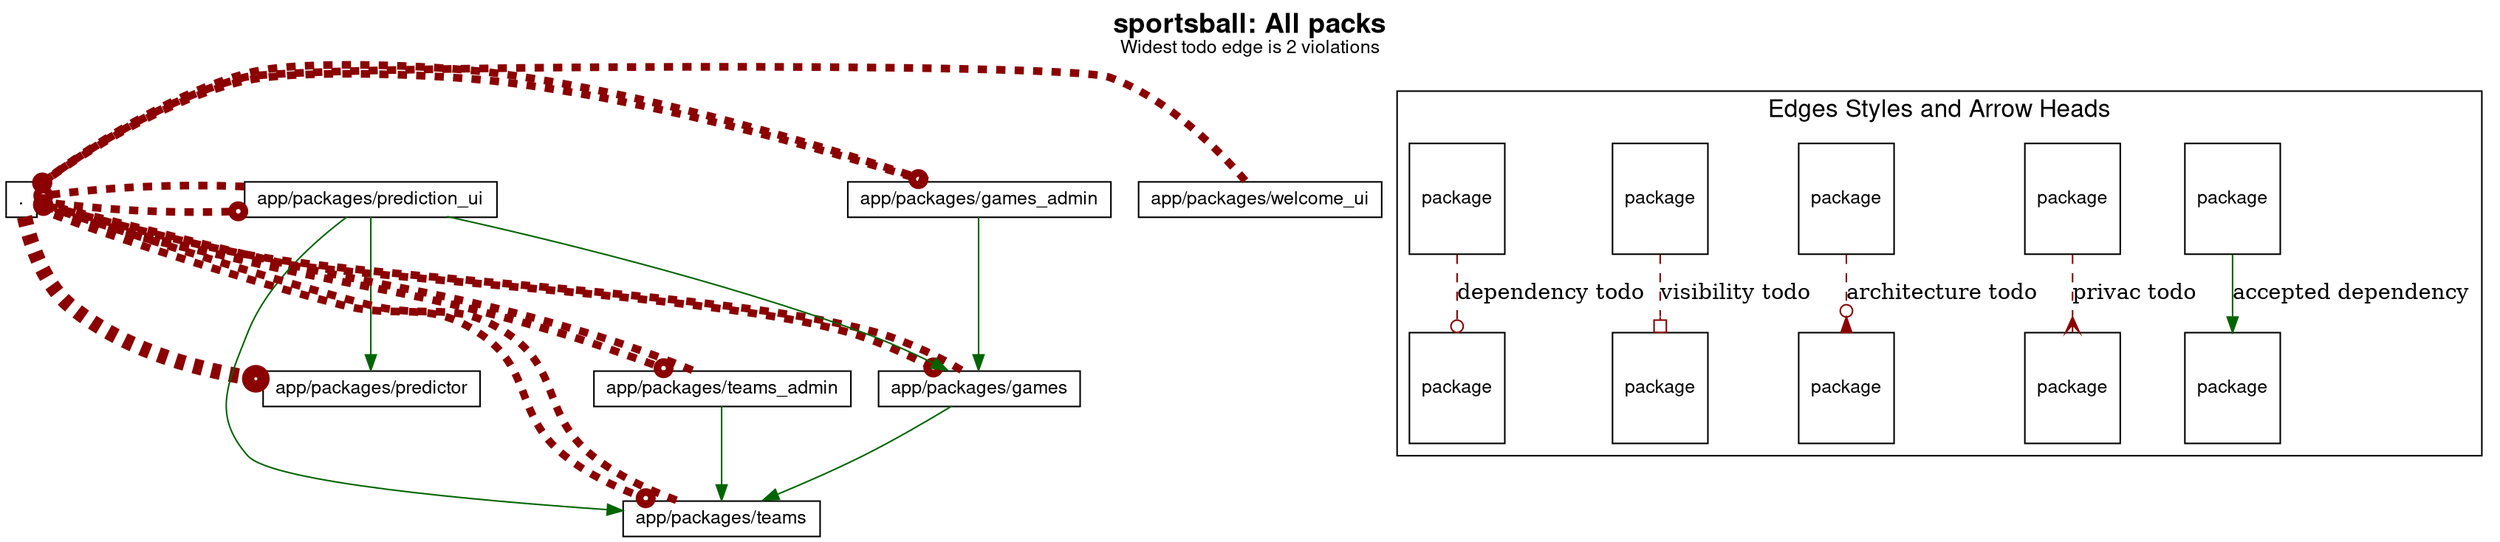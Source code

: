 digraph package_diagram {
  rankdir=TD
  graph [
    labelloc="t"
    fontname="Helvetica,Arial,sans-serif"
    dpi=100
    layout=dot
    label=<<b>sportsball: All packs</b><br/><font point-size='12'>Widest todo edge is 2 violations</font>>
    fontsize=18
  ]
  node [
    fontname="Helvetica,Arial,sans-serif"
    fontsize=26.0
    fontcolor=black
    fillcolor=white
    color=black
    height=1.0
    style=filled
    shape=plain
  ]
    subgraph NotInLayer {
      shape=box
      color=darkgrey
      fillcolor=lightblue
      style=filled
        cluster=false
        "." [
            fontsize=12.0
            label= <
                <table border='0' cellborder='1' cellspacing='0' cellpadding='4'>
                  <tr> <td align='left'> . </td> </tr>
                </table>
              >
          ]
        
        "app/packages/games" [
            fontsize=12.0
            label= <
                <table border='0' cellborder='1' cellspacing='0' cellpadding='4'>
                  <tr> <td align='left'> app/packages/games </td> </tr>
                </table>
              >
          ]
        
        "app/packages/games_admin" [
            fontsize=12.0
            label= <
                <table border='0' cellborder='1' cellspacing='0' cellpadding='4'>
                  <tr> <td align='left'> app/packages/games_admin </td> </tr>
                </table>
              >
          ]
        
        "app/packages/prediction_ui" [
            fontsize=12.0
            label= <
                <table border='0' cellborder='1' cellspacing='0' cellpadding='4'>
                  <tr> <td align='left'> app/packages/prediction_ui </td> </tr>
                </table>
              >
          ]
        
        "app/packages/predictor" [
            fontsize=12.0
            label= <
                <table border='0' cellborder='1' cellspacing='0' cellpadding='4'>
                  <tr> <td align='left'> app/packages/predictor </td> </tr>
                </table>
              >
          ]
        
        "app/packages/teams" [
            fontsize=12.0
            label= <
                <table border='0' cellborder='1' cellspacing='0' cellpadding='4'>
                  <tr> <td align='left'> app/packages/teams </td> </tr>
                </table>
              >
          ]
        
        "app/packages/teams_admin" [
            fontsize=12.0
            label= <
                <table border='0' cellborder='1' cellspacing='0' cellpadding='4'>
                  <tr> <td align='left'> app/packages/teams_admin </td> </tr>
                </table>
              >
          ]
        
        "app/packages/welcome_ui" [
            fontsize=12.0
            label= <
                <table border='0' cellborder='1' cellspacing='0' cellpadding='4'>
                  <tr> <td align='left'> app/packages/welcome_ui </td> </tr>
                </table>
              >
          ]
        
    }
          "app/packages/games" -> "app/packages/teams" [ color=darkgreen ]
          "app/packages/games_admin" -> "app/packages/games" [ color=darkgreen ]
          "app/packages/prediction_ui" -> "app/packages/games" [ color=darkgreen ]
          "app/packages/prediction_ui" -> "app/packages/predictor" [ color=darkgreen ]
          "app/packages/prediction_ui" -> "app/packages/teams" [ color=darkgreen ]
          "app/packages/teams_admin" -> "app/packages/teams" [ color=darkgreen ]
            "." -> "app/packages/games" [ color=darkred style=dashed
              constraint=false
              # headlabel="dependency"
                arrowhead=odot
              penwidth=5            ]
            "." -> "app/packages/games_admin" [ color=darkred style=dashed
              constraint=false
              # headlabel="dependency"
                arrowhead=odot
              penwidth=5            ]
            "." -> "app/packages/prediction_ui" [ color=darkred style=dashed
              constraint=false
              # headlabel="dependency"
                arrowhead=odot
              penwidth=5            ]
            "." -> "app/packages/predictor" [ color=darkred style=dashed
              constraint=false
              # headlabel="dependency"
                arrowhead=odot
              penwidth=10            ]
            "." -> "app/packages/teams" [ color=darkred style=dashed
              constraint=false
              # headlabel="dependency"
                arrowhead=odot
              penwidth=5            ]
            "." -> "app/packages/teams_admin" [ color=darkred style=dashed
              constraint=false
              # headlabel="dependency"
                arrowhead=odot
              penwidth=5            ]
            "app/packages/games" -> "." [ color=darkred style=dashed
              constraint=false
              # headlabel="dependency"
                arrowhead=odot
              penwidth=5            ]
            "app/packages/games_admin" -> "." [ color=darkred style=dashed
              constraint=false
              # headlabel="dependency"
                arrowhead=odot
              penwidth=5            ]
            "app/packages/prediction_ui" -> "." [ color=darkred style=dashed
              constraint=false
              # headlabel="dependency"
                arrowhead=odot
              penwidth=5            ]
            "app/packages/teams" -> "." [ color=darkred style=dashed
              constraint=false
              # headlabel="dependency"
                arrowhead=odot
              penwidth=5            ]
            "app/packages/teams_admin" -> "." [ color=darkred style=dashed
              constraint=false
              # headlabel="dependency"
                arrowhead=odot
              penwidth=5            ]
            "app/packages/welcome_ui" -> "." [ color=darkred style=dashed
              constraint=false
              # headlabel="dependency"
                arrowhead=odot
              penwidth=5            ]
  subgraph cluster_legend {
    fontsize=16
    label="Edges Styles and Arrow Heads"
    A [ fontsize=12 shape=box label="package"]
    B [ fontsize=12 shape=box label="package"]
    C [ fontsize=12 shape=box label="package"]
    D [ fontsize=12 shape=box label="package"]
    E [ fontsize=12 shape=box label="package"]
    F [ fontsize=12 shape=box label="package"]
    G [ fontsize=12 shape=box label="package"]
    H [ fontsize=12 shape=box label="package"]
    I [ fontsize=12 shape=box label="package"]
    J [ fontsize=12 shape=box label="package"]
    A -> B [label="accepted dependency" color=darkgreen]
    C -> D [label="privac todo" color=darkred style=dashed arrowhead=crow]
    E -> F [label="architecture todo" color=darkred style=dashed arrowhead=invodot]
    G -> H [label="visibility todo" color=darkred style=dashed arrowhead=obox]
    I -> J [label="dependency todo" color=darkred style=dashed arrowhead=odot]
  }
  subgraph cluster_teams_legend {
    fontsize=16
    label="Team Colors"


  }
  J -> "" [style=invis]
}
